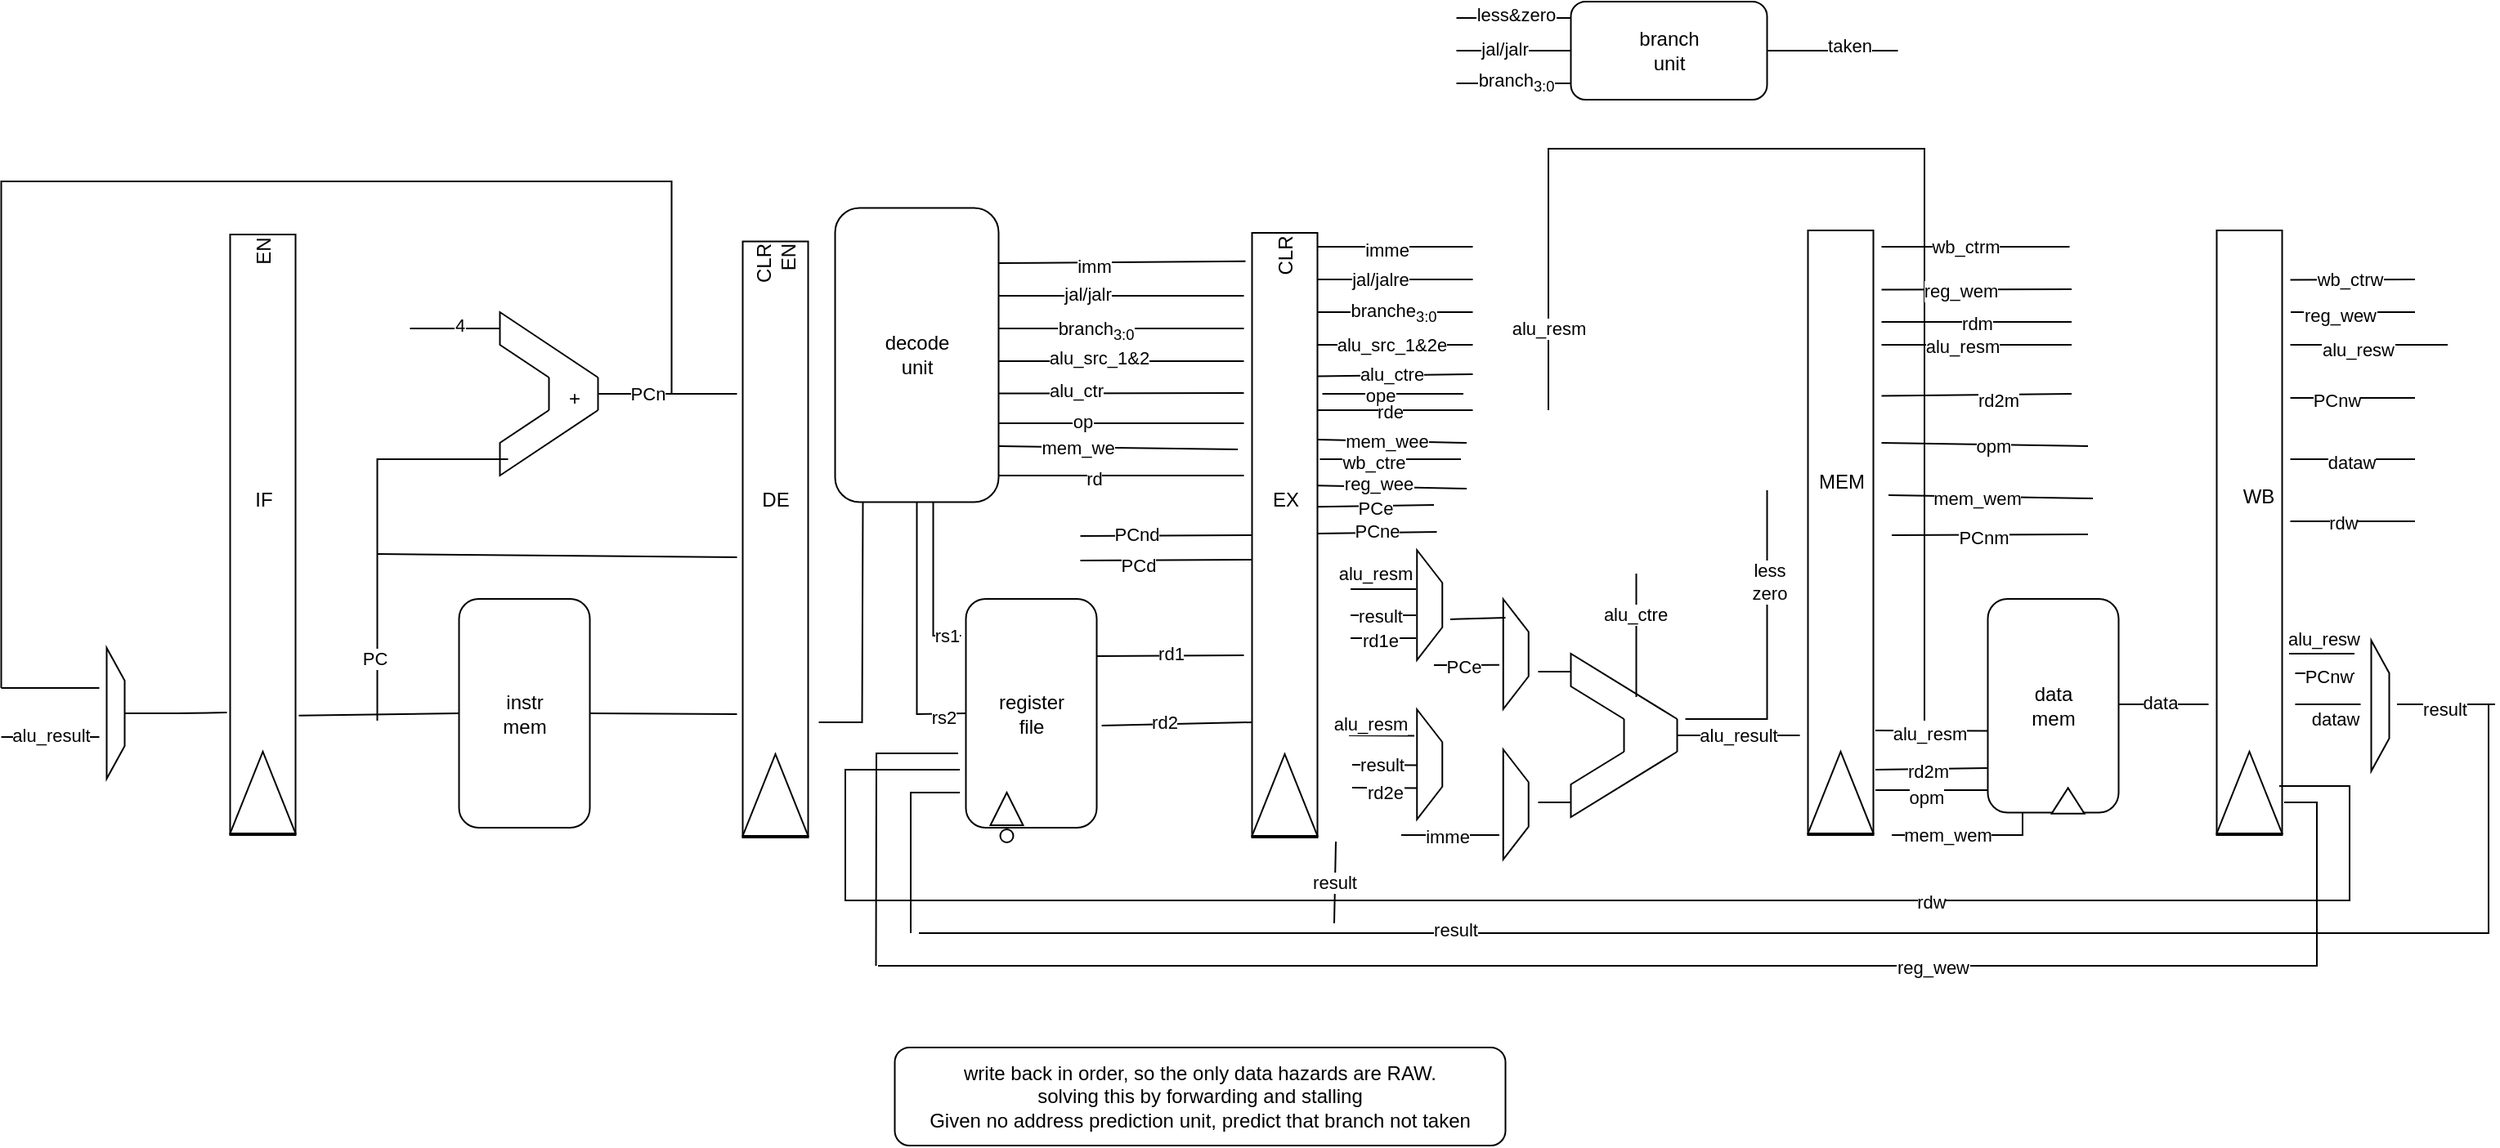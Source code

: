 <mxfile version="26.2.8">
  <diagram name="Page-1" id="StYZJcCEQKMgn_R7Sx6w">
    <mxGraphModel dx="2068" dy="1111" grid="1" gridSize="10" guides="1" tooltips="1" connect="1" arrows="1" fold="1" page="1" pageScale="1" pageWidth="850" pageHeight="1100" math="0" shadow="0">
      <root>
        <mxCell id="0" />
        <mxCell id="1" parent="0" />
        <mxCell id="P6e8AEhCtGOh2EU1g-Fo-20" value="write back in order, so the only data hazards are RAW.&lt;div&gt;solving this by forwarding and stalling&lt;/div&gt;&lt;div&gt;Given no address prediction unit, predict that branch not taken&lt;/div&gt;" style="rounded=1;whiteSpace=wrap;html=1;" parent="1" vertex="1">
          <mxGeometry x="670.25" y="910" width="373.5" height="60" as="geometry" />
        </mxCell>
        <mxCell id="Wlrv1BH2EtyuIiHUKAzt-6" value="instr&lt;div&gt;mem&lt;/div&gt;" style="rounded=1;whiteSpace=wrap;html=1;" vertex="1" parent="1">
          <mxGeometry x="403.75" y="635.5" width="80" height="140" as="geometry" />
        </mxCell>
        <mxCell id="Wlrv1BH2EtyuIiHUKAzt-10" value="" style="shape=trapezoid;perimeter=trapezoidPerimeter;whiteSpace=wrap;html=1;fixedSize=1;rotation=90;" vertex="1" parent="1">
          <mxGeometry x="153.75" y="700" width="80" height="11" as="geometry" />
        </mxCell>
        <mxCell id="Wlrv1BH2EtyuIiHUKAzt-24" value="&lt;div&gt;EN&lt;/div&gt;" style="rounded=0;whiteSpace=wrap;html=1;rotation=-90;align=right;" vertex="1" parent="1">
          <mxGeometry x="100" y="576.25" width="367.5" height="40" as="geometry" />
        </mxCell>
        <mxCell id="Wlrv1BH2EtyuIiHUKAzt-26" value="" style="triangle;whiteSpace=wrap;html=1;rotation=-90;" vertex="1" parent="1">
          <mxGeometry x="258.75" y="734" width="50" height="40" as="geometry" />
        </mxCell>
        <mxCell id="Wlrv1BH2EtyuIiHUKAzt-27" value="&lt;div&gt;CLR&lt;/div&gt;&lt;div&gt;EN&lt;/div&gt;" style="rounded=0;whiteSpace=wrap;html=1;rotation=-90;align=right;" vertex="1" parent="1">
          <mxGeometry x="414.88" y="579.13" width="364.75" height="40" as="geometry" />
        </mxCell>
        <mxCell id="Wlrv1BH2EtyuIiHUKAzt-28" value="" style="triangle;whiteSpace=wrap;html=1;rotation=-90;" vertex="1" parent="1">
          <mxGeometry x="572.25" y="735.5" width="50" height="40" as="geometry" />
        </mxCell>
        <mxCell id="Wlrv1BH2EtyuIiHUKAzt-29" value="&lt;div&gt;CLR&lt;/div&gt;" style="rounded=0;whiteSpace=wrap;html=1;rotation=-90;align=right;" vertex="1" parent="1">
          <mxGeometry x="723.75" y="576.5" width="370" height="40" as="geometry" />
        </mxCell>
        <mxCell id="Wlrv1BH2EtyuIiHUKAzt-30" value="" style="triangle;whiteSpace=wrap;html=1;rotation=-90;" vertex="1" parent="1">
          <mxGeometry x="883.75" y="735.5" width="50" height="40" as="geometry" />
        </mxCell>
        <mxCell id="Wlrv1BH2EtyuIiHUKAzt-31" value="" style="rounded=0;whiteSpace=wrap;html=1;rotation=-90;align=right;" vertex="1" parent="1">
          <mxGeometry x="1063.75" y="575" width="370" height="40" as="geometry" />
        </mxCell>
        <mxCell id="Wlrv1BH2EtyuIiHUKAzt-32" value="" style="triangle;whiteSpace=wrap;html=1;rotation=-90;" vertex="1" parent="1">
          <mxGeometry x="1223.75" y="734" width="50" height="40" as="geometry" />
        </mxCell>
        <mxCell id="Wlrv1BH2EtyuIiHUKAzt-33" value="" style="rounded=0;whiteSpace=wrap;html=1;rotation=-90;align=right;" vertex="1" parent="1">
          <mxGeometry x="1313.75" y="575" width="370" height="40" as="geometry" />
        </mxCell>
        <mxCell id="Wlrv1BH2EtyuIiHUKAzt-34" value="" style="triangle;whiteSpace=wrap;html=1;rotation=-90;" vertex="1" parent="1">
          <mxGeometry x="1473.75" y="734" width="50" height="40" as="geometry" />
        </mxCell>
        <mxCell id="Wlrv1BH2EtyuIiHUKAzt-35" value="IF" style="text;html=1;align=center;verticalAlign=middle;resizable=0;points=[];autosize=1;strokeColor=none;fillColor=none;" vertex="1" parent="1">
          <mxGeometry x="268.75" y="560" width="30" height="30" as="geometry" />
        </mxCell>
        <mxCell id="Wlrv1BH2EtyuIiHUKAzt-36" value="DE" style="text;html=1;align=center;verticalAlign=middle;resizable=0;points=[];autosize=1;strokeColor=none;fillColor=none;" vertex="1" parent="1">
          <mxGeometry x="577.25" y="560" width="40" height="30" as="geometry" />
        </mxCell>
        <mxCell id="Wlrv1BH2EtyuIiHUKAzt-37" value="EX" style="text;html=1;align=center;verticalAlign=middle;resizable=0;points=[];autosize=1;strokeColor=none;fillColor=none;" vertex="1" parent="1">
          <mxGeometry x="888.75" y="559.5" width="40" height="30" as="geometry" />
        </mxCell>
        <mxCell id="Wlrv1BH2EtyuIiHUKAzt-38" value="MEM" style="text;html=1;align=center;verticalAlign=middle;resizable=0;points=[];autosize=1;strokeColor=none;fillColor=none;" vertex="1" parent="1">
          <mxGeometry x="1223.75" y="549.13" width="50" height="30" as="geometry" />
        </mxCell>
        <mxCell id="Wlrv1BH2EtyuIiHUKAzt-39" value="WB" style="text;html=1;align=center;verticalAlign=middle;resizable=0;points=[];autosize=1;strokeColor=none;fillColor=none;" vertex="1" parent="1">
          <mxGeometry x="1483.75" y="558" width="40" height="30" as="geometry" />
        </mxCell>
        <mxCell id="Wlrv1BH2EtyuIiHUKAzt-41" style="edgeStyle=orthogonalEdgeStyle;rounded=0;orthogonalLoop=1;jettySize=auto;html=1;exitX=0.5;exitY=0;exitDx=0;exitDy=0;entryX=0.204;entryY=-0.05;entryDx=0;entryDy=0;entryPerimeter=0;endArrow=none;startFill=0;" edge="1" parent="1" source="Wlrv1BH2EtyuIiHUKAzt-10" target="Wlrv1BH2EtyuIiHUKAzt-24">
          <mxGeometry relative="1" as="geometry" />
        </mxCell>
        <mxCell id="Wlrv1BH2EtyuIiHUKAzt-42" value="" style="endArrow=none;html=1;rounded=0;exitX=0.199;exitY=1.05;exitDx=0;exitDy=0;exitPerimeter=0;entryX=0;entryY=0.5;entryDx=0;entryDy=0;" edge="1" parent="1" source="Wlrv1BH2EtyuIiHUKAzt-24" target="Wlrv1BH2EtyuIiHUKAzt-6">
          <mxGeometry width="50" height="50" relative="1" as="geometry">
            <mxPoint x="513.75" y="830" as="sourcePoint" />
            <mxPoint x="563.75" y="780" as="targetPoint" />
          </mxGeometry>
        </mxCell>
        <mxCell id="Wlrv1BH2EtyuIiHUKAzt-43" value="" style="endArrow=none;html=1;rounded=0;" edge="1" parent="1">
          <mxGeometry width="50" height="50" relative="1" as="geometry">
            <mxPoint x="353.75" y="704" as="sourcePoint" />
            <mxPoint x="433.75" y="550" as="targetPoint" />
            <Array as="points">
              <mxPoint x="353.75" y="550" />
            </Array>
          </mxGeometry>
        </mxCell>
        <mxCell id="Wlrv1BH2EtyuIiHUKAzt-46" value="PC" style="edgeLabel;html=1;align=center;verticalAlign=middle;resizable=0;points=[];" vertex="1" connectable="0" parent="Wlrv1BH2EtyuIiHUKAzt-43">
          <mxGeometry x="-0.727" y="2" relative="1" as="geometry">
            <mxPoint as="offset" />
          </mxGeometry>
        </mxCell>
        <mxCell id="Wlrv1BH2EtyuIiHUKAzt-45" value="" style="endArrow=none;html=1;rounded=0;" edge="1" parent="1">
          <mxGeometry width="50" height="50" relative="1" as="geometry">
            <mxPoint x="353.75" y="710" as="sourcePoint" />
            <mxPoint x="353.75" y="704" as="targetPoint" />
            <Array as="points" />
          </mxGeometry>
        </mxCell>
        <mxCell id="Wlrv1BH2EtyuIiHUKAzt-54" value="" style="group" vertex="1" connectable="0" parent="1">
          <mxGeometry x="428.75" y="460" width="60" height="100" as="geometry" />
        </mxCell>
        <mxCell id="Wlrv1BH2EtyuIiHUKAzt-49" value="" style="endArrow=none;html=1;rounded=0;" edge="1" parent="Wlrv1BH2EtyuIiHUKAzt-54">
          <mxGeometry width="50" height="50" relative="1" as="geometry">
            <mxPoint x="30" y="40" as="sourcePoint" />
            <mxPoint x="60" y="40" as="targetPoint" />
            <Array as="points">
              <mxPoint y="20" />
              <mxPoint />
            </Array>
          </mxGeometry>
        </mxCell>
        <mxCell id="Wlrv1BH2EtyuIiHUKAzt-51" value="" style="endArrow=none;html=1;rounded=0;" edge="1" parent="Wlrv1BH2EtyuIiHUKAzt-54">
          <mxGeometry width="50" height="50" relative="1" as="geometry">
            <mxPoint x="30" y="60" as="sourcePoint" />
            <mxPoint x="60" y="60" as="targetPoint" />
            <Array as="points">
              <mxPoint y="80" />
              <mxPoint y="100" />
            </Array>
          </mxGeometry>
        </mxCell>
        <mxCell id="Wlrv1BH2EtyuIiHUKAzt-52" value="" style="endArrow=none;html=1;rounded=0;" edge="1" parent="Wlrv1BH2EtyuIiHUKAzt-54">
          <mxGeometry width="50" height="50" relative="1" as="geometry">
            <mxPoint x="60" y="60" as="sourcePoint" />
            <mxPoint x="60" y="40" as="targetPoint" />
          </mxGeometry>
        </mxCell>
        <mxCell id="Wlrv1BH2EtyuIiHUKAzt-53" value="" style="endArrow=none;html=1;rounded=0;" edge="1" parent="Wlrv1BH2EtyuIiHUKAzt-54">
          <mxGeometry width="50" height="50" relative="1" as="geometry">
            <mxPoint x="30" y="60" as="sourcePoint" />
            <mxPoint x="30" y="40" as="targetPoint" />
          </mxGeometry>
        </mxCell>
        <mxCell id="Wlrv1BH2EtyuIiHUKAzt-55" value="" style="group" vertex="1" connectable="0" parent="1">
          <mxGeometry x="1083.75" y="669" width="65" height="100" as="geometry" />
        </mxCell>
        <mxCell id="Wlrv1BH2EtyuIiHUKAzt-56" value="" style="endArrow=none;html=1;rounded=0;" edge="1" parent="Wlrv1BH2EtyuIiHUKAzt-55">
          <mxGeometry width="50" height="50" relative="1" as="geometry">
            <mxPoint x="32.5" y="40" as="sourcePoint" />
            <mxPoint x="65" y="40" as="targetPoint" />
            <Array as="points">
              <mxPoint y="20" />
              <mxPoint />
            </Array>
          </mxGeometry>
        </mxCell>
        <mxCell id="Wlrv1BH2EtyuIiHUKAzt-57" value="" style="endArrow=none;html=1;rounded=0;" edge="1" parent="Wlrv1BH2EtyuIiHUKAzt-55">
          <mxGeometry width="50" height="50" relative="1" as="geometry">
            <mxPoint x="32.5" y="60" as="sourcePoint" />
            <mxPoint x="65" y="60" as="targetPoint" />
            <Array as="points">
              <mxPoint y="80" />
              <mxPoint y="100" />
            </Array>
          </mxGeometry>
        </mxCell>
        <mxCell id="Wlrv1BH2EtyuIiHUKAzt-58" value="" style="endArrow=none;html=1;rounded=0;" edge="1" parent="Wlrv1BH2EtyuIiHUKAzt-55">
          <mxGeometry width="50" height="50" relative="1" as="geometry">
            <mxPoint x="65" y="60" as="sourcePoint" />
            <mxPoint x="65" y="40" as="targetPoint" />
          </mxGeometry>
        </mxCell>
        <mxCell id="Wlrv1BH2EtyuIiHUKAzt-59" value="" style="endArrow=none;html=1;rounded=0;" edge="1" parent="Wlrv1BH2EtyuIiHUKAzt-55">
          <mxGeometry width="50" height="50" relative="1" as="geometry">
            <mxPoint x="32.5" y="60" as="sourcePoint" />
            <mxPoint x="32.5" y="40" as="targetPoint" />
          </mxGeometry>
        </mxCell>
        <mxCell id="Wlrv1BH2EtyuIiHUKAzt-97" value="" style="endArrow=none;html=1;rounded=0;" edge="1" parent="Wlrv1BH2EtyuIiHUKAzt-55">
          <mxGeometry width="50" height="50" relative="1" as="geometry">
            <mxPoint x="65" y="50" as="sourcePoint" />
            <mxPoint x="140" y="50" as="targetPoint" />
          </mxGeometry>
        </mxCell>
        <mxCell id="Wlrv1BH2EtyuIiHUKAzt-98" value="alu_result" style="edgeLabel;html=1;align=center;verticalAlign=middle;resizable=0;points=[];" vertex="1" connectable="0" parent="Wlrv1BH2EtyuIiHUKAzt-97">
          <mxGeometry x="-0.44" relative="1" as="geometry">
            <mxPoint x="16" as="offset" />
          </mxGeometry>
        </mxCell>
        <mxCell id="Wlrv1BH2EtyuIiHUKAzt-99" value="" style="endArrow=none;html=1;rounded=0;" edge="1" parent="Wlrv1BH2EtyuIiHUKAzt-55">
          <mxGeometry width="50" height="50" relative="1" as="geometry">
            <mxPoint x="70" y="40" as="sourcePoint" />
            <mxPoint x="120" y="-100" as="targetPoint" />
            <Array as="points">
              <mxPoint x="120" y="40" />
            </Array>
          </mxGeometry>
        </mxCell>
        <mxCell id="Wlrv1BH2EtyuIiHUKAzt-100" value="less&lt;div&gt;zero&lt;/div&gt;" style="edgeLabel;html=1;align=center;verticalAlign=middle;resizable=0;points=[];" vertex="1" connectable="0" parent="Wlrv1BH2EtyuIiHUKAzt-99">
          <mxGeometry x="0.41" y="-1" relative="1" as="geometry">
            <mxPoint as="offset" />
          </mxGeometry>
        </mxCell>
        <mxCell id="Wlrv1BH2EtyuIiHUKAzt-137" value="" style="endArrow=none;html=1;rounded=0;" edge="1" parent="Wlrv1BH2EtyuIiHUKAzt-55">
          <mxGeometry width="50" height="50" relative="1" as="geometry">
            <mxPoint x="40" y="26.5" as="sourcePoint" />
            <mxPoint x="40" y="-49" as="targetPoint" />
          </mxGeometry>
        </mxCell>
        <mxCell id="Wlrv1BH2EtyuIiHUKAzt-138" value="alu_ctre" style="edgeLabel;html=1;align=center;verticalAlign=middle;resizable=0;points=[];" vertex="1" connectable="0" parent="Wlrv1BH2EtyuIiHUKAzt-137">
          <mxGeometry x="0.338" y="1" relative="1" as="geometry">
            <mxPoint as="offset" />
          </mxGeometry>
        </mxCell>
        <mxCell id="Wlrv1BH2EtyuIiHUKAzt-61" value="" style="endArrow=none;html=1;rounded=0;" edge="1" parent="1">
          <mxGeometry width="50" height="50" relative="1" as="geometry">
            <mxPoint x="373.75" y="470" as="sourcePoint" />
            <mxPoint x="428.75" y="470" as="targetPoint" />
          </mxGeometry>
        </mxCell>
        <mxCell id="Wlrv1BH2EtyuIiHUKAzt-62" value="4" style="edgeLabel;html=1;align=center;verticalAlign=middle;resizable=0;points=[];" vertex="1" connectable="0" parent="Wlrv1BH2EtyuIiHUKAzt-61">
          <mxGeometry x="0.091" y="2" relative="1" as="geometry">
            <mxPoint as="offset" />
          </mxGeometry>
        </mxCell>
        <mxCell id="Wlrv1BH2EtyuIiHUKAzt-63" value="" style="endArrow=none;html=1;rounded=0;" edge="1" parent="1">
          <mxGeometry width="50" height="50" relative="1" as="geometry">
            <mxPoint x="488.75" y="510" as="sourcePoint" />
            <mxPoint x="573.75" y="510" as="targetPoint" />
          </mxGeometry>
        </mxCell>
        <mxCell id="Wlrv1BH2EtyuIiHUKAzt-136" value="PCn" style="edgeLabel;html=1;align=center;verticalAlign=middle;resizable=0;points=[];" vertex="1" connectable="0" parent="Wlrv1BH2EtyuIiHUKAzt-63">
          <mxGeometry x="-0.294" relative="1" as="geometry">
            <mxPoint as="offset" />
          </mxGeometry>
        </mxCell>
        <mxCell id="Wlrv1BH2EtyuIiHUKAzt-64" value="" style="endArrow=none;html=1;rounded=0;" edge="1" parent="1">
          <mxGeometry width="50" height="50" relative="1" as="geometry">
            <mxPoint x="353.75" y="608" as="sourcePoint" />
            <mxPoint x="573.75" y="610" as="targetPoint" />
          </mxGeometry>
        </mxCell>
        <mxCell id="Wlrv1BH2EtyuIiHUKAzt-65" value="+" style="text;html=1;align=center;verticalAlign=middle;resizable=0;points=[];autosize=1;strokeColor=none;fillColor=none;" vertex="1" parent="1">
          <mxGeometry x="458.75" y="498" width="30" height="30" as="geometry" />
        </mxCell>
        <mxCell id="Wlrv1BH2EtyuIiHUKAzt-66" value="" style="endArrow=none;html=1;rounded=0;" edge="1" parent="1">
          <mxGeometry width="50" height="50" relative="1" as="geometry">
            <mxPoint x="123.75" y="690" as="sourcePoint" />
            <mxPoint x="183.75" y="690" as="targetPoint" />
          </mxGeometry>
        </mxCell>
        <mxCell id="Wlrv1BH2EtyuIiHUKAzt-67" value="" style="endArrow=none;html=1;rounded=0;" edge="1" parent="1">
          <mxGeometry width="50" height="50" relative="1" as="geometry">
            <mxPoint x="123.75" y="720" as="sourcePoint" />
            <mxPoint x="183.75" y="720" as="targetPoint" />
          </mxGeometry>
        </mxCell>
        <mxCell id="Wlrv1BH2EtyuIiHUKAzt-176" value="alu_result" style="edgeLabel;html=1;align=center;verticalAlign=middle;resizable=0;points=[];" vertex="1" connectable="0" parent="Wlrv1BH2EtyuIiHUKAzt-67">
          <mxGeometry x="-0.025" y="1" relative="1" as="geometry">
            <mxPoint as="offset" />
          </mxGeometry>
        </mxCell>
        <mxCell id="Wlrv1BH2EtyuIiHUKAzt-69" value="" style="endArrow=none;html=1;rounded=0;" edge="1" parent="1">
          <mxGeometry width="50" height="50" relative="1" as="geometry">
            <mxPoint x="123.75" y="690" as="sourcePoint" />
            <mxPoint x="533.75" y="510" as="targetPoint" />
            <Array as="points">
              <mxPoint x="123.75" y="380" />
              <mxPoint x="533.75" y="380" />
            </Array>
          </mxGeometry>
        </mxCell>
        <mxCell id="Wlrv1BH2EtyuIiHUKAzt-70" value="" style="endArrow=none;html=1;rounded=0;exitX=1;exitY=0.5;exitDx=0;exitDy=0;" edge="1" parent="1" source="Wlrv1BH2EtyuIiHUKAzt-6">
          <mxGeometry width="50" height="50" relative="1" as="geometry">
            <mxPoint x="523.75" y="750" as="sourcePoint" />
            <mxPoint x="573.75" y="706" as="targetPoint" />
          </mxGeometry>
        </mxCell>
        <mxCell id="Wlrv1BH2EtyuIiHUKAzt-71" value="register&lt;div&gt;file&lt;/div&gt;" style="rounded=1;whiteSpace=wrap;html=1;" vertex="1" parent="1">
          <mxGeometry x="713.75" y="635.5" width="80" height="140" as="geometry" />
        </mxCell>
        <mxCell id="Wlrv1BH2EtyuIiHUKAzt-76" value="" style="endArrow=none;html=1;rounded=0;exitX=1;exitY=0.25;exitDx=0;exitDy=0;" edge="1" parent="1" source="Wlrv1BH2EtyuIiHUKAzt-71">
          <mxGeometry width="50" height="50" relative="1" as="geometry">
            <mxPoint x="778.75" y="720" as="sourcePoint" />
            <mxPoint x="883.75" y="670" as="targetPoint" />
          </mxGeometry>
        </mxCell>
        <mxCell id="Wlrv1BH2EtyuIiHUKAzt-77" value="rd1" style="edgeLabel;html=1;align=center;verticalAlign=middle;resizable=0;points=[];" vertex="1" connectable="0" parent="Wlrv1BH2EtyuIiHUKAzt-76">
          <mxGeometry x="0.0" y="2" relative="1" as="geometry">
            <mxPoint as="offset" />
          </mxGeometry>
        </mxCell>
        <mxCell id="Wlrv1BH2EtyuIiHUKAzt-78" value="" style="endArrow=none;html=1;rounded=0;exitX=1.038;exitY=0.554;exitDx=0;exitDy=0;exitPerimeter=0;" edge="1" parent="1" source="Wlrv1BH2EtyuIiHUKAzt-71">
          <mxGeometry width="50" height="50" relative="1" as="geometry">
            <mxPoint x="838.75" y="761" as="sourcePoint" />
            <mxPoint x="888.75" y="711" as="targetPoint" />
          </mxGeometry>
        </mxCell>
        <mxCell id="Wlrv1BH2EtyuIiHUKAzt-79" value="rd2" style="edgeLabel;html=1;align=center;verticalAlign=middle;resizable=0;points=[];" vertex="1" connectable="0" parent="Wlrv1BH2EtyuIiHUKAzt-78">
          <mxGeometry x="-0.174" y="1" relative="1" as="geometry">
            <mxPoint as="offset" />
          </mxGeometry>
        </mxCell>
        <mxCell id="Wlrv1BH2EtyuIiHUKAzt-80" value="" style="endArrow=none;html=1;rounded=0;entryX=0.17;entryY=0.993;entryDx=0;entryDy=0;entryPerimeter=0;" edge="1" parent="1" target="Wlrv1BH2EtyuIiHUKAzt-82">
          <mxGeometry width="50" height="50" relative="1" as="geometry">
            <mxPoint x="623.75" y="711" as="sourcePoint" />
            <mxPoint x="650.75" y="600" as="targetPoint" />
            <Array as="points">
              <mxPoint x="650.25" y="711" />
            </Array>
          </mxGeometry>
        </mxCell>
        <mxCell id="Wlrv1BH2EtyuIiHUKAzt-82" value="decode&lt;div&gt;unit&lt;/div&gt;" style="rounded=1;whiteSpace=wrap;html=1;" vertex="1" parent="1">
          <mxGeometry x="633.75" y="396.25" width="100" height="180" as="geometry" />
        </mxCell>
        <mxCell id="Wlrv1BH2EtyuIiHUKAzt-83" value="" style="endArrow=none;html=1;rounded=0;exitX=-0.037;exitY=0.161;exitDx=0;exitDy=0;exitPerimeter=0;" edge="1" parent="1" source="Wlrv1BH2EtyuIiHUKAzt-71">
          <mxGeometry width="50" height="50" relative="1" as="geometry">
            <mxPoint x="693.75" y="640" as="sourcePoint" />
            <mxPoint x="693.75" y="576.25" as="targetPoint" />
            <Array as="points">
              <mxPoint x="693.75" y="658" />
            </Array>
          </mxGeometry>
        </mxCell>
        <mxCell id="Wlrv1BH2EtyuIiHUKAzt-87" value="rs1" style="edgeLabel;html=1;align=center;verticalAlign=middle;resizable=0;points=[];" vertex="1" connectable="0" parent="Wlrv1BH2EtyuIiHUKAzt-83">
          <mxGeometry x="-0.817" relative="1" as="geometry">
            <mxPoint as="offset" />
          </mxGeometry>
        </mxCell>
        <mxCell id="Wlrv1BH2EtyuIiHUKAzt-85" value="" style="endArrow=none;html=1;rounded=0;entryX=0.5;entryY=1;entryDx=0;entryDy=0;exitX=0;exitY=0.5;exitDx=0;exitDy=0;" edge="1" parent="1" source="Wlrv1BH2EtyuIiHUKAzt-71" target="Wlrv1BH2EtyuIiHUKAzt-82">
          <mxGeometry width="50" height="50" relative="1" as="geometry">
            <mxPoint x="523.75" y="750" as="sourcePoint" />
            <mxPoint x="573.75" y="700" as="targetPoint" />
            <Array as="points">
              <mxPoint x="683.75" y="706" />
            </Array>
          </mxGeometry>
        </mxCell>
        <mxCell id="Wlrv1BH2EtyuIiHUKAzt-88" value="rs2" style="edgeLabel;html=1;align=center;verticalAlign=middle;resizable=0;points=[];" vertex="1" connectable="0" parent="Wlrv1BH2EtyuIiHUKAzt-85">
          <mxGeometry x="-0.824" y="2" relative="1" as="geometry">
            <mxPoint as="offset" />
          </mxGeometry>
        </mxCell>
        <mxCell id="Wlrv1BH2EtyuIiHUKAzt-89" value="" style="endArrow=none;html=1;rounded=0;" edge="1" parent="1">
          <mxGeometry width="50" height="50" relative="1" as="geometry">
            <mxPoint x="733.75" y="560" as="sourcePoint" />
            <mxPoint x="883.75" y="560" as="targetPoint" />
          </mxGeometry>
        </mxCell>
        <mxCell id="Wlrv1BH2EtyuIiHUKAzt-90" value="rd" style="edgeLabel;html=1;align=center;verticalAlign=middle;resizable=0;points=[];" vertex="1" connectable="0" parent="Wlrv1BH2EtyuIiHUKAzt-89">
          <mxGeometry x="-0.227" y="-3" relative="1" as="geometry">
            <mxPoint y="-1" as="offset" />
          </mxGeometry>
        </mxCell>
        <mxCell id="Wlrv1BH2EtyuIiHUKAzt-91" value="" style="endArrow=none;html=1;rounded=0;" edge="1" parent="1">
          <mxGeometry width="50" height="50" relative="1" as="geometry">
            <mxPoint x="733.75" y="509.75" as="sourcePoint" />
            <mxPoint x="883.75" y="509.5" as="targetPoint" />
          </mxGeometry>
        </mxCell>
        <mxCell id="Wlrv1BH2EtyuIiHUKAzt-116" value="alu_ctr" style="edgeLabel;html=1;align=center;verticalAlign=middle;resizable=0;points=[];" vertex="1" connectable="0" parent="Wlrv1BH2EtyuIiHUKAzt-91">
          <mxGeometry x="-0.373" y="2" relative="1" as="geometry">
            <mxPoint as="offset" />
          </mxGeometry>
        </mxCell>
        <mxCell id="Wlrv1BH2EtyuIiHUKAzt-92" value="" style="endArrow=none;html=1;rounded=0;entryX=0.953;entryY=-0.1;entryDx=0;entryDy=0;entryPerimeter=0;" edge="1" parent="1" target="Wlrv1BH2EtyuIiHUKAzt-29">
          <mxGeometry width="50" height="50" relative="1" as="geometry">
            <mxPoint x="733.75" y="430" as="sourcePoint" />
            <mxPoint x="783.75" y="380" as="targetPoint" />
          </mxGeometry>
        </mxCell>
        <mxCell id="Wlrv1BH2EtyuIiHUKAzt-93" value="imm" style="edgeLabel;html=1;align=center;verticalAlign=middle;resizable=0;points=[];" vertex="1" connectable="0" parent="Wlrv1BH2EtyuIiHUKAzt-92">
          <mxGeometry x="-0.232" y="-2" relative="1" as="geometry">
            <mxPoint as="offset" />
          </mxGeometry>
        </mxCell>
        <mxCell id="Wlrv1BH2EtyuIiHUKAzt-94" value="" style="endArrow=none;html=1;rounded=0;" edge="1" parent="1">
          <mxGeometry width="50" height="50" relative="1" as="geometry">
            <mxPoint x="733.75" y="450" as="sourcePoint" />
            <mxPoint x="883.75" y="450" as="targetPoint" />
          </mxGeometry>
        </mxCell>
        <mxCell id="Wlrv1BH2EtyuIiHUKAzt-110" value="jal/jalr" style="edgeLabel;html=1;align=center;verticalAlign=middle;resizable=0;points=[];" vertex="1" connectable="0" parent="Wlrv1BH2EtyuIiHUKAzt-94">
          <mxGeometry x="-0.28" y="1" relative="1" as="geometry">
            <mxPoint as="offset" />
          </mxGeometry>
        </mxCell>
        <mxCell id="Wlrv1BH2EtyuIiHUKAzt-101" value="branch&lt;div&gt;unit&lt;/div&gt;" style="rounded=1;whiteSpace=wrap;html=1;" vertex="1" parent="1">
          <mxGeometry x="1083.75" y="270" width="120" height="60" as="geometry" />
        </mxCell>
        <mxCell id="Wlrv1BH2EtyuIiHUKAzt-102" value="" style="endArrow=none;html=1;rounded=0;" edge="1" parent="1">
          <mxGeometry width="50" height="50" relative="1" as="geometry">
            <mxPoint x="1013.75" y="280" as="sourcePoint" />
            <mxPoint x="1083.75" y="280" as="targetPoint" />
          </mxGeometry>
        </mxCell>
        <mxCell id="Wlrv1BH2EtyuIiHUKAzt-103" value="less&amp;amp;zero" style="edgeLabel;html=1;align=center;verticalAlign=middle;resizable=0;points=[];" vertex="1" connectable="0" parent="Wlrv1BH2EtyuIiHUKAzt-102">
          <mxGeometry x="0.029" y="2" relative="1" as="geometry">
            <mxPoint as="offset" />
          </mxGeometry>
        </mxCell>
        <mxCell id="Wlrv1BH2EtyuIiHUKAzt-104" value="" style="endArrow=none;html=1;rounded=0;" edge="1" parent="1">
          <mxGeometry width="50" height="50" relative="1" as="geometry">
            <mxPoint x="1013.75" y="320" as="sourcePoint" />
            <mxPoint x="1083.75" y="320" as="targetPoint" />
          </mxGeometry>
        </mxCell>
        <mxCell id="Wlrv1BH2EtyuIiHUKAzt-105" value="branch&lt;sub&gt;3:0&lt;/sub&gt;" style="edgeLabel;html=1;align=center;verticalAlign=middle;resizable=0;points=[];" vertex="1" connectable="0" parent="Wlrv1BH2EtyuIiHUKAzt-104">
          <mxGeometry x="-0.286" relative="1" as="geometry">
            <mxPoint x="11" as="offset" />
          </mxGeometry>
        </mxCell>
        <mxCell id="Wlrv1BH2EtyuIiHUKAzt-106" value="" style="endArrow=none;html=1;rounded=0;" edge="1" parent="1">
          <mxGeometry width="50" height="50" relative="1" as="geometry">
            <mxPoint x="1203.75" y="300" as="sourcePoint" />
            <mxPoint x="1283.75" y="300" as="targetPoint" />
          </mxGeometry>
        </mxCell>
        <mxCell id="Wlrv1BH2EtyuIiHUKAzt-107" value="taken" style="edgeLabel;html=1;align=center;verticalAlign=middle;resizable=0;points=[];" vertex="1" connectable="0" parent="Wlrv1BH2EtyuIiHUKAzt-106">
          <mxGeometry x="0.25" y="3" relative="1" as="geometry">
            <mxPoint as="offset" />
          </mxGeometry>
        </mxCell>
        <mxCell id="Wlrv1BH2EtyuIiHUKAzt-108" value="" style="endArrow=none;html=1;rounded=0;" edge="1" parent="1">
          <mxGeometry width="50" height="50" relative="1" as="geometry">
            <mxPoint x="1013.75" y="300" as="sourcePoint" />
            <mxPoint x="1083.75" y="300" as="targetPoint" />
          </mxGeometry>
        </mxCell>
        <mxCell id="Wlrv1BH2EtyuIiHUKAzt-109" value="jal/jalr" style="edgeLabel;html=1;align=center;verticalAlign=middle;resizable=0;points=[];" vertex="1" connectable="0" parent="Wlrv1BH2EtyuIiHUKAzt-108">
          <mxGeometry x="-0.171" y="1" relative="1" as="geometry">
            <mxPoint as="offset" />
          </mxGeometry>
        </mxCell>
        <mxCell id="Wlrv1BH2EtyuIiHUKAzt-111" value="" style="endArrow=none;html=1;rounded=0;" edge="1" parent="1">
          <mxGeometry width="50" height="50" relative="1" as="geometry">
            <mxPoint x="733.75" y="470" as="sourcePoint" />
            <mxPoint x="883.75" y="470" as="targetPoint" />
          </mxGeometry>
        </mxCell>
        <mxCell id="Wlrv1BH2EtyuIiHUKAzt-112" value="branch&lt;sub&gt;3:0&lt;/sub&gt;" style="edgeLabel;html=1;align=center;verticalAlign=middle;resizable=0;points=[];" vertex="1" connectable="0" parent="Wlrv1BH2EtyuIiHUKAzt-111">
          <mxGeometry x="-0.36" y="-2" relative="1" as="geometry">
            <mxPoint x="11" as="offset" />
          </mxGeometry>
        </mxCell>
        <mxCell id="Wlrv1BH2EtyuIiHUKAzt-113" value="" style="endArrow=none;html=1;rounded=0;" edge="1" parent="1">
          <mxGeometry width="50" height="50" relative="1" as="geometry">
            <mxPoint x="733.75" y="490" as="sourcePoint" />
            <mxPoint x="883.75" y="490" as="targetPoint" />
          </mxGeometry>
        </mxCell>
        <mxCell id="Wlrv1BH2EtyuIiHUKAzt-114" value="alu_src_1&amp;amp;2" style="edgeLabel;html=1;align=center;verticalAlign=middle;resizable=0;points=[];" vertex="1" connectable="0" parent="Wlrv1BH2EtyuIiHUKAzt-113">
          <mxGeometry x="-0.48" y="2" relative="1" as="geometry">
            <mxPoint x="22" as="offset" />
          </mxGeometry>
        </mxCell>
        <mxCell id="Wlrv1BH2EtyuIiHUKAzt-115" value="" style="endArrow=none;html=1;rounded=0;" edge="1" parent="1">
          <mxGeometry width="50" height="50" relative="1" as="geometry">
            <mxPoint x="733.75" y="528" as="sourcePoint" />
            <mxPoint x="883.75" y="528" as="targetPoint" />
          </mxGeometry>
        </mxCell>
        <mxCell id="Wlrv1BH2EtyuIiHUKAzt-199" value="op" style="edgeLabel;html=1;align=center;verticalAlign=middle;resizable=0;points=[];" vertex="1" connectable="0" parent="Wlrv1BH2EtyuIiHUKAzt-115">
          <mxGeometry x="-0.317" y="1" relative="1" as="geometry">
            <mxPoint as="offset" />
          </mxGeometry>
        </mxCell>
        <mxCell id="Wlrv1BH2EtyuIiHUKAzt-117" value="" style="shape=trapezoid;perimeter=trapezoidPerimeter;whiteSpace=wrap;html=1;fixedSize=1;rotation=90;" vertex="1" parent="1">
          <mxGeometry x="1016.5" y="661.5" width="67.25" height="15.5" as="geometry" />
        </mxCell>
        <mxCell id="Wlrv1BH2EtyuIiHUKAzt-118" value="" style="shape=trapezoid;perimeter=trapezoidPerimeter;whiteSpace=wrap;html=1;fixedSize=1;rotation=90;" vertex="1" parent="1">
          <mxGeometry x="1016.5" y="753.5" width="67.25" height="15.5" as="geometry" />
        </mxCell>
        <mxCell id="Wlrv1BH2EtyuIiHUKAzt-119" value="" style="shape=trapezoid;perimeter=trapezoidPerimeter;whiteSpace=wrap;html=1;fixedSize=1;rotation=90;" vertex="1" parent="1">
          <mxGeometry x="963.75" y="631.5" width="67.25" height="15.5" as="geometry" />
        </mxCell>
        <mxCell id="Wlrv1BH2EtyuIiHUKAzt-120" value="" style="shape=trapezoid;perimeter=trapezoidPerimeter;whiteSpace=wrap;html=1;fixedSize=1;rotation=90;" vertex="1" parent="1">
          <mxGeometry x="963.75" y="729" width="67.25" height="15.5" as="geometry" />
        </mxCell>
        <mxCell id="Wlrv1BH2EtyuIiHUKAzt-121" value="" style="endArrow=none;html=1;rounded=0;" edge="1" parent="1">
          <mxGeometry width="50" height="50" relative="1" as="geometry">
            <mxPoint x="928.75" y="420" as="sourcePoint" />
            <mxPoint x="1023.75" y="420" as="targetPoint" />
          </mxGeometry>
        </mxCell>
        <mxCell id="Wlrv1BH2EtyuIiHUKAzt-122" value="imme" style="edgeLabel;html=1;align=center;verticalAlign=middle;resizable=0;points=[];" vertex="1" connectable="0" parent="Wlrv1BH2EtyuIiHUKAzt-121">
          <mxGeometry x="-0.116" y="-2" relative="1" as="geometry">
            <mxPoint as="offset" />
          </mxGeometry>
        </mxCell>
        <mxCell id="Wlrv1BH2EtyuIiHUKAzt-123" value="" style="endArrow=none;html=1;rounded=0;" edge="1" parent="1">
          <mxGeometry width="50" height="50" relative="1" as="geometry">
            <mxPoint x="928.75" y="440" as="sourcePoint" />
            <mxPoint x="1023.75" y="440" as="targetPoint" />
          </mxGeometry>
        </mxCell>
        <mxCell id="Wlrv1BH2EtyuIiHUKAzt-124" value="jal/jalre" style="edgeLabel;html=1;align=center;verticalAlign=middle;resizable=0;points=[];" vertex="1" connectable="0" parent="Wlrv1BH2EtyuIiHUKAzt-123">
          <mxGeometry x="-0.2" relative="1" as="geometry">
            <mxPoint as="offset" />
          </mxGeometry>
        </mxCell>
        <mxCell id="Wlrv1BH2EtyuIiHUKAzt-126" value="" style="endArrow=none;html=1;rounded=0;" edge="1" parent="1">
          <mxGeometry width="50" height="50" relative="1" as="geometry">
            <mxPoint x="928.75" y="460" as="sourcePoint" />
            <mxPoint x="1023.75" y="460" as="targetPoint" />
          </mxGeometry>
        </mxCell>
        <mxCell id="Wlrv1BH2EtyuIiHUKAzt-127" value="branche&lt;sub&gt;3:0&lt;/sub&gt;" style="edgeLabel;html=1;align=center;verticalAlign=middle;resizable=0;points=[];" vertex="1" connectable="0" parent="Wlrv1BH2EtyuIiHUKAzt-126">
          <mxGeometry x="-0.284" y="-1" relative="1" as="geometry">
            <mxPoint x="12" as="offset" />
          </mxGeometry>
        </mxCell>
        <mxCell id="Wlrv1BH2EtyuIiHUKAzt-128" value="" style="endArrow=none;html=1;rounded=0;" edge="1" parent="1">
          <mxGeometry width="50" height="50" relative="1" as="geometry">
            <mxPoint x="928.75" y="480" as="sourcePoint" />
            <mxPoint x="1023.75" y="480" as="targetPoint" />
          </mxGeometry>
        </mxCell>
        <mxCell id="Wlrv1BH2EtyuIiHUKAzt-129" value="alu_src_1&amp;amp;2e" style="edgeLabel;html=1;align=center;verticalAlign=middle;resizable=0;points=[];" vertex="1" connectable="0" parent="Wlrv1BH2EtyuIiHUKAzt-128">
          <mxGeometry x="-0.347" y="-1" relative="1" as="geometry">
            <mxPoint x="14" y="-1" as="offset" />
          </mxGeometry>
        </mxCell>
        <mxCell id="Wlrv1BH2EtyuIiHUKAzt-130" value="" style="endArrow=none;html=1;rounded=0;" edge="1" parent="1">
          <mxGeometry width="50" height="50" relative="1" as="geometry">
            <mxPoint x="928.75" y="499.25" as="sourcePoint" />
            <mxPoint x="1023.75" y="498" as="targetPoint" />
          </mxGeometry>
        </mxCell>
        <mxCell id="Wlrv1BH2EtyuIiHUKAzt-131" value="alu_ctre" style="edgeLabel;html=1;align=center;verticalAlign=middle;resizable=0;points=[];" vertex="1" connectable="0" parent="Wlrv1BH2EtyuIiHUKAzt-130">
          <mxGeometry x="-0.348" y="-3" relative="1" as="geometry">
            <mxPoint x="14" y="-4" as="offset" />
          </mxGeometry>
        </mxCell>
        <mxCell id="Wlrv1BH2EtyuIiHUKAzt-132" value="data&lt;div&gt;mem&lt;/div&gt;" style="rounded=1;whiteSpace=wrap;html=1;" vertex="1" parent="1">
          <mxGeometry x="1338.75" y="635.5" width="80" height="130.75" as="geometry" />
        </mxCell>
        <mxCell id="Wlrv1BH2EtyuIiHUKAzt-133" value="" style="shape=trapezoid;perimeter=trapezoidPerimeter;whiteSpace=wrap;html=1;fixedSize=1;rotation=90;" vertex="1" parent="1">
          <mxGeometry x="1538.75" y="695.38" width="80" height="11" as="geometry" />
        </mxCell>
        <mxCell id="Wlrv1BH2EtyuIiHUKAzt-134" value="" style="endArrow=none;html=1;rounded=0;" edge="1" parent="1">
          <mxGeometry width="50" height="50" relative="1" as="geometry">
            <mxPoint x="1418.75" y="700" as="sourcePoint" />
            <mxPoint x="1473.75" y="700" as="targetPoint" />
          </mxGeometry>
        </mxCell>
        <mxCell id="Wlrv1BH2EtyuIiHUKAzt-221" value="data" style="edgeLabel;html=1;align=center;verticalAlign=middle;resizable=0;points=[];" vertex="1" connectable="0" parent="Wlrv1BH2EtyuIiHUKAzt-134">
          <mxGeometry x="-0.118" y="1" relative="1" as="geometry">
            <mxPoint as="offset" />
          </mxGeometry>
        </mxCell>
        <mxCell id="Wlrv1BH2EtyuIiHUKAzt-135" value="" style="endArrow=none;html=1;rounded=0;" edge="1" parent="1">
          <mxGeometry width="50" height="50" relative="1" as="geometry">
            <mxPoint x="1526.75" y="700" as="sourcePoint" />
            <mxPoint x="1566.75" y="700" as="targetPoint" />
          </mxGeometry>
        </mxCell>
        <mxCell id="Wlrv1BH2EtyuIiHUKAzt-227" value="dataw" style="edgeLabel;html=1;align=center;verticalAlign=middle;resizable=0;points=[];" vertex="1" connectable="0" parent="Wlrv1BH2EtyuIiHUKAzt-135">
          <mxGeometry x="0.163" y="-9" relative="1" as="geometry">
            <mxPoint as="offset" />
          </mxGeometry>
        </mxCell>
        <mxCell id="Wlrv1BH2EtyuIiHUKAzt-139" value="" style="endArrow=none;html=1;rounded=0;" edge="1" parent="1">
          <mxGeometry width="50" height="50" relative="1" as="geometry">
            <mxPoint x="1063.75" y="680" as="sourcePoint" />
            <mxPoint x="1083.75" y="680" as="targetPoint" />
          </mxGeometry>
        </mxCell>
        <mxCell id="Wlrv1BH2EtyuIiHUKAzt-140" value="" style="endArrow=none;html=1;rounded=0;" edge="1" parent="1">
          <mxGeometry width="50" height="50" relative="1" as="geometry">
            <mxPoint x="1063.75" y="760" as="sourcePoint" />
            <mxPoint x="1083.75" y="760" as="targetPoint" />
          </mxGeometry>
        </mxCell>
        <mxCell id="Wlrv1BH2EtyuIiHUKAzt-142" value="" style="endArrow=none;html=1;rounded=0;" edge="1" parent="1">
          <mxGeometry width="50" height="50" relative="1" as="geometry">
            <mxPoint x="783.75" y="612" as="sourcePoint" />
            <mxPoint x="888.75" y="611.5" as="targetPoint" />
          </mxGeometry>
        </mxCell>
        <mxCell id="Wlrv1BH2EtyuIiHUKAzt-143" value="PCd" style="edgeLabel;html=1;align=center;verticalAlign=middle;resizable=0;points=[];" vertex="1" connectable="0" parent="Wlrv1BH2EtyuIiHUKAzt-142">
          <mxGeometry x="-0.334" y="-3" relative="1" as="geometry">
            <mxPoint as="offset" />
          </mxGeometry>
        </mxCell>
        <mxCell id="Wlrv1BH2EtyuIiHUKAzt-144" value="" style="endArrow=none;html=1;rounded=0;entryX=0.5;entryY=0;entryDx=0;entryDy=0;" edge="1" parent="1" target="Wlrv1BH2EtyuIiHUKAzt-29">
          <mxGeometry width="50" height="50" relative="1" as="geometry">
            <mxPoint x="783.75" y="597" as="sourcePoint" />
            <mxPoint x="943.75" y="700" as="targetPoint" />
          </mxGeometry>
        </mxCell>
        <mxCell id="Wlrv1BH2EtyuIiHUKAzt-145" value="PCnd" style="edgeLabel;html=1;align=center;verticalAlign=middle;resizable=0;points=[];" vertex="1" connectable="0" parent="Wlrv1BH2EtyuIiHUKAzt-144">
          <mxGeometry x="-0.409" y="1" relative="1" as="geometry">
            <mxPoint x="3" as="offset" />
          </mxGeometry>
        </mxCell>
        <mxCell id="Wlrv1BH2EtyuIiHUKAzt-146" value="" style="endArrow=none;html=1;rounded=0;" edge="1" parent="1">
          <mxGeometry width="50" height="50" relative="1" as="geometry">
            <mxPoint x="1000" y="676" as="sourcePoint" />
            <mxPoint x="1040" y="675.88" as="targetPoint" />
          </mxGeometry>
        </mxCell>
        <mxCell id="Wlrv1BH2EtyuIiHUKAzt-147" value="PCe" style="edgeLabel;html=1;align=center;verticalAlign=middle;resizable=0;points=[];" vertex="1" connectable="0" parent="Wlrv1BH2EtyuIiHUKAzt-146">
          <mxGeometry x="-0.1" y="-1" relative="1" as="geometry">
            <mxPoint as="offset" />
          </mxGeometry>
        </mxCell>
        <mxCell id="Wlrv1BH2EtyuIiHUKAzt-148" value="" style="endArrow=none;html=1;rounded=0;exitX=1.206;exitY=0.383;exitDx=0;exitDy=0;exitPerimeter=0;" edge="1" parent="1">
          <mxGeometry width="50" height="50" relative="1" as="geometry">
            <mxPoint x="928.75" y="595.49" as="sourcePoint" />
            <mxPoint x="1001.76" y="594.5" as="targetPoint" />
          </mxGeometry>
        </mxCell>
        <mxCell id="Wlrv1BH2EtyuIiHUKAzt-149" value="PCne" style="edgeLabel;html=1;align=center;verticalAlign=middle;resizable=0;points=[];" vertex="1" connectable="0" parent="Wlrv1BH2EtyuIiHUKAzt-148">
          <mxGeometry x="-0.198" y="1" relative="1" as="geometry">
            <mxPoint x="7" as="offset" />
          </mxGeometry>
        </mxCell>
        <mxCell id="Wlrv1BH2EtyuIiHUKAzt-150" value="" style="endArrow=none;html=1;rounded=0;" edge="1" parent="1">
          <mxGeometry width="50" height="50" relative="1" as="geometry">
            <mxPoint x="928.75" y="579.13" as="sourcePoint" />
            <mxPoint x="1000" y="578" as="targetPoint" />
          </mxGeometry>
        </mxCell>
        <mxCell id="Wlrv1BH2EtyuIiHUKAzt-152" value="PCe" style="edgeLabel;html=1;align=center;verticalAlign=middle;resizable=0;points=[];" vertex="1" connectable="0" parent="Wlrv1BH2EtyuIiHUKAzt-150">
          <mxGeometry x="-0.011" y="-1" relative="1" as="geometry">
            <mxPoint as="offset" />
          </mxGeometry>
        </mxCell>
        <mxCell id="Wlrv1BH2EtyuIiHUKAzt-153" value="" style="endArrow=none;html=1;rounded=0;exitX=0.63;exitY=-0.315;exitDx=0;exitDy=0;exitPerimeter=0;" edge="1" parent="1" source="Wlrv1BH2EtyuIiHUKAzt-119">
          <mxGeometry width="50" height="50" relative="1" as="geometry">
            <mxPoint x="993.75" y="697" as="sourcePoint" />
            <mxPoint x="1043.75" y="647" as="targetPoint" />
          </mxGeometry>
        </mxCell>
        <mxCell id="Wlrv1BH2EtyuIiHUKAzt-154" value="" style="endArrow=none;html=1;rounded=0;" edge="1" parent="1">
          <mxGeometry width="50" height="50" relative="1" as="geometry">
            <mxPoint x="949" y="629.5" as="sourcePoint" />
            <mxPoint x="989" y="629.5" as="targetPoint" />
          </mxGeometry>
        </mxCell>
        <mxCell id="Wlrv1BH2EtyuIiHUKAzt-170" value="alu_resm" style="edgeLabel;html=1;align=center;verticalAlign=middle;resizable=0;points=[];" vertex="1" connectable="0" parent="Wlrv1BH2EtyuIiHUKAzt-154">
          <mxGeometry x="-0.35" y="4" relative="1" as="geometry">
            <mxPoint x="2" y="-6" as="offset" />
          </mxGeometry>
        </mxCell>
        <mxCell id="Wlrv1BH2EtyuIiHUKAzt-156" value="" style="endArrow=none;html=1;rounded=0;" edge="1" parent="1">
          <mxGeometry width="50" height="50" relative="1" as="geometry">
            <mxPoint x="949" y="645.5" as="sourcePoint" />
            <mxPoint x="989" y="645.5" as="targetPoint" />
          </mxGeometry>
        </mxCell>
        <mxCell id="Wlrv1BH2EtyuIiHUKAzt-183" value="result" style="edgeLabel;html=1;align=center;verticalAlign=middle;resizable=0;points=[];" vertex="1" connectable="0" parent="Wlrv1BH2EtyuIiHUKAzt-156">
          <mxGeometry x="-0.35" y="1" relative="1" as="geometry">
            <mxPoint x="5" y="1" as="offset" />
          </mxGeometry>
        </mxCell>
        <mxCell id="Wlrv1BH2EtyuIiHUKAzt-157" value="" style="endArrow=none;html=1;rounded=0;" edge="1" parent="1">
          <mxGeometry width="50" height="50" relative="1" as="geometry">
            <mxPoint x="949" y="659.5" as="sourcePoint" />
            <mxPoint x="989" y="659.5" as="targetPoint" />
          </mxGeometry>
        </mxCell>
        <mxCell id="Wlrv1BH2EtyuIiHUKAzt-158" value="rd1e" style="edgeLabel;html=1;align=center;verticalAlign=middle;resizable=0;points=[];" vertex="1" connectable="0" parent="Wlrv1BH2EtyuIiHUKAzt-157">
          <mxGeometry x="-0.1" relative="1" as="geometry">
            <mxPoint y="1" as="offset" />
          </mxGeometry>
        </mxCell>
        <mxCell id="Wlrv1BH2EtyuIiHUKAzt-159" value="" style="endArrow=none;html=1;rounded=0;" edge="1" parent="1">
          <mxGeometry width="50" height="50" relative="1" as="geometry">
            <mxPoint x="950" y="751" as="sourcePoint" />
            <mxPoint x="990" y="751.25" as="targetPoint" />
          </mxGeometry>
        </mxCell>
        <mxCell id="Wlrv1BH2EtyuIiHUKAzt-162" value="rd2e" style="edgeLabel;html=1;align=center;verticalAlign=middle;resizable=0;points=[];" vertex="1" connectable="0" parent="Wlrv1BH2EtyuIiHUKAzt-159">
          <mxGeometry x="0.001" y="-3" relative="1" as="geometry">
            <mxPoint as="offset" />
          </mxGeometry>
        </mxCell>
        <mxCell id="Wlrv1BH2EtyuIiHUKAzt-160" value="" style="endArrow=none;html=1;rounded=0;" edge="1" parent="1">
          <mxGeometry width="50" height="50" relative="1" as="geometry">
            <mxPoint x="950" y="737" as="sourcePoint" />
            <mxPoint x="990" y="737.25" as="targetPoint" />
          </mxGeometry>
        </mxCell>
        <mxCell id="Wlrv1BH2EtyuIiHUKAzt-184" value="result" style="edgeLabel;html=1;align=center;verticalAlign=middle;resizable=0;points=[];" vertex="1" connectable="0" parent="Wlrv1BH2EtyuIiHUKAzt-160">
          <mxGeometry x="-0.35" relative="1" as="geometry">
            <mxPoint x="5" as="offset" />
          </mxGeometry>
        </mxCell>
        <mxCell id="Wlrv1BH2EtyuIiHUKAzt-161" value="" style="endArrow=none;html=1;rounded=0;" edge="1" parent="1">
          <mxGeometry width="50" height="50" relative="1" as="geometry">
            <mxPoint x="948" y="719" as="sourcePoint" />
            <mxPoint x="988" y="719.25" as="targetPoint" />
          </mxGeometry>
        </mxCell>
        <mxCell id="Wlrv1BH2EtyuIiHUKAzt-163" value="" style="endArrow=none;html=1;rounded=0;" edge="1" parent="1">
          <mxGeometry width="50" height="50" relative="1" as="geometry">
            <mxPoint x="980" y="780" as="sourcePoint" />
            <mxPoint x="1040" y="780" as="targetPoint" />
          </mxGeometry>
        </mxCell>
        <mxCell id="Wlrv1BH2EtyuIiHUKAzt-164" value="imme" style="edgeLabel;html=1;align=center;verticalAlign=middle;resizable=0;points=[];" vertex="1" connectable="0" parent="Wlrv1BH2EtyuIiHUKAzt-163">
          <mxGeometry x="-0.067" y="-1" relative="1" as="geometry">
            <mxPoint as="offset" />
          </mxGeometry>
        </mxCell>
        <mxCell id="Wlrv1BH2EtyuIiHUKAzt-165" value="" style="endArrow=none;html=1;rounded=0;" edge="1" parent="1">
          <mxGeometry width="50" height="50" relative="1" as="geometry">
            <mxPoint x="1270" y="716" as="sourcePoint" />
            <mxPoint x="1338.75" y="716.25" as="targetPoint" />
          </mxGeometry>
        </mxCell>
        <mxCell id="Wlrv1BH2EtyuIiHUKAzt-168" value="alu_resm" style="edgeLabel;html=1;align=center;verticalAlign=middle;resizable=0;points=[];" vertex="1" connectable="0" parent="Wlrv1BH2EtyuIiHUKAzt-165">
          <mxGeometry x="-0.04" y="-2" relative="1" as="geometry">
            <mxPoint as="offset" />
          </mxGeometry>
        </mxCell>
        <mxCell id="Wlrv1BH2EtyuIiHUKAzt-167" value="" style="endArrow=none;html=1;rounded=0;" edge="1" parent="1">
          <mxGeometry width="50" height="50" relative="1" as="geometry">
            <mxPoint x="1300" y="710" as="sourcePoint" />
            <mxPoint x="1070" y="520" as="targetPoint" />
            <Array as="points">
              <mxPoint x="1300" y="360" />
              <mxPoint x="1070" y="360" />
            </Array>
          </mxGeometry>
        </mxCell>
        <mxCell id="Wlrv1BH2EtyuIiHUKAzt-169" value="alu_resm" style="edgeLabel;html=1;align=center;verticalAlign=middle;resizable=0;points=[];" vertex="1" connectable="0" parent="Wlrv1BH2EtyuIiHUKAzt-167">
          <mxGeometry x="0.865" relative="1" as="geometry">
            <mxPoint as="offset" />
          </mxGeometry>
        </mxCell>
        <mxCell id="Wlrv1BH2EtyuIiHUKAzt-171" value="alu_resm" style="edgeLabel;html=1;align=center;verticalAlign=middle;resizable=0;points=[];" vertex="1" connectable="0" parent="1">
          <mxGeometry x="964" y="712.5" as="geometry">
            <mxPoint x="-3" y="-1" as="offset" />
          </mxGeometry>
        </mxCell>
        <mxCell id="Wlrv1BH2EtyuIiHUKAzt-172" value="" style="endArrow=none;html=1;rounded=0;" edge="1" parent="1">
          <mxGeometry width="50" height="50" relative="1" as="geometry">
            <mxPoint x="1589" y="700" as="sourcePoint" />
            <mxPoint x="1649" y="700" as="targetPoint" />
          </mxGeometry>
        </mxCell>
        <mxCell id="Wlrv1BH2EtyuIiHUKAzt-174" value="result" style="edgeLabel;html=1;align=center;verticalAlign=middle;resizable=0;points=[];" vertex="1" connectable="0" parent="Wlrv1BH2EtyuIiHUKAzt-172">
          <mxGeometry x="-0.033" y="-3" relative="1" as="geometry">
            <mxPoint as="offset" />
          </mxGeometry>
        </mxCell>
        <mxCell id="Wlrv1BH2EtyuIiHUKAzt-175" value="" style="endArrow=none;html=1;rounded=0;" edge="1" parent="1">
          <mxGeometry width="50" height="50" relative="1" as="geometry">
            <mxPoint x="685" y="840" as="sourcePoint" />
            <mxPoint x="1645" y="700" as="targetPoint" />
            <Array as="points">
              <mxPoint x="1645" y="840" />
            </Array>
          </mxGeometry>
        </mxCell>
        <mxCell id="Wlrv1BH2EtyuIiHUKAzt-243" value="result" style="edgeLabel;html=1;align=center;verticalAlign=middle;resizable=0;points=[];" vertex="1" connectable="0" parent="Wlrv1BH2EtyuIiHUKAzt-175">
          <mxGeometry x="-0.404" y="2" relative="1" as="geometry">
            <mxPoint as="offset" />
          </mxGeometry>
        </mxCell>
        <mxCell id="Wlrv1BH2EtyuIiHUKAzt-177" value="" style="endArrow=none;html=1;rounded=0;entryX=-0.047;entryY=0.846;entryDx=0;entryDy=0;entryPerimeter=0;" edge="1" parent="1" target="Wlrv1BH2EtyuIiHUKAzt-71">
          <mxGeometry width="50" height="50" relative="1" as="geometry">
            <mxPoint x="680" y="840" as="sourcePoint" />
            <mxPoint x="733.75" y="790" as="targetPoint" />
            <Array as="points">
              <mxPoint x="680" y="754" />
            </Array>
          </mxGeometry>
        </mxCell>
        <mxCell id="Wlrv1BH2EtyuIiHUKAzt-178" value="" style="verticalLabelPosition=bottom;shadow=0;dashed=0;align=center;html=1;verticalAlign=top;shape=mxgraph.electrical.logic_gates.inverting_contact;" vertex="1" parent="1">
          <mxGeometry x="733.75" y="775.5" width="10" height="10" as="geometry" />
        </mxCell>
        <mxCell id="Wlrv1BH2EtyuIiHUKAzt-179" value="" style="triangle;whiteSpace=wrap;html=1;rotation=-90;" vertex="1" parent="1">
          <mxGeometry x="728.75" y="754" width="20" height="20" as="geometry" />
        </mxCell>
        <mxCell id="Wlrv1BH2EtyuIiHUKAzt-181" value="" style="endArrow=none;html=1;rounded=0;" edge="1" parent="1">
          <mxGeometry width="50" height="50" relative="1" as="geometry">
            <mxPoint x="940" y="784" as="sourcePoint" />
            <mxPoint x="939" y="834" as="targetPoint" />
          </mxGeometry>
        </mxCell>
        <mxCell id="Wlrv1BH2EtyuIiHUKAzt-182" value="result" style="edgeLabel;html=1;align=center;verticalAlign=middle;resizable=0;points=[];" vertex="1" connectable="0" parent="Wlrv1BH2EtyuIiHUKAzt-181">
          <mxGeometry x="0.001" y="-1" relative="1" as="geometry">
            <mxPoint as="offset" />
          </mxGeometry>
        </mxCell>
        <mxCell id="Wlrv1BH2EtyuIiHUKAzt-185" value="" style="endArrow=none;html=1;rounded=0;" edge="1" parent="1">
          <mxGeometry width="50" height="50" relative="1" as="geometry">
            <mxPoint x="1270" y="740" as="sourcePoint" />
            <mxPoint x="1338.75" y="739" as="targetPoint" />
          </mxGeometry>
        </mxCell>
        <mxCell id="Wlrv1BH2EtyuIiHUKAzt-186" value="rd2m" style="edgeLabel;html=1;align=center;verticalAlign=middle;resizable=0;points=[];" vertex="1" connectable="0" parent="Wlrv1BH2EtyuIiHUKAzt-185">
          <mxGeometry x="-0.07" y="-1" relative="1" as="geometry">
            <mxPoint as="offset" />
          </mxGeometry>
        </mxCell>
        <mxCell id="Wlrv1BH2EtyuIiHUKAzt-187" value="" style="endArrow=none;html=1;rounded=0;" edge="1" parent="1">
          <mxGeometry width="50" height="50" relative="1" as="geometry">
            <mxPoint x="1273.75" y="511.25" as="sourcePoint" />
            <mxPoint x="1390" y="510" as="targetPoint" />
          </mxGeometry>
        </mxCell>
        <mxCell id="Wlrv1BH2EtyuIiHUKAzt-188" value="rd2m" style="edgeLabel;html=1;align=center;verticalAlign=middle;resizable=0;points=[];" vertex="1" connectable="0" parent="Wlrv1BH2EtyuIiHUKAzt-187">
          <mxGeometry x="0.225" y="-3" relative="1" as="geometry">
            <mxPoint as="offset" />
          </mxGeometry>
        </mxCell>
        <mxCell id="Wlrv1BH2EtyuIiHUKAzt-190" value="" style="endArrow=none;html=1;rounded=0;" edge="1" parent="1">
          <mxGeometry width="50" height="50" relative="1" as="geometry">
            <mxPoint x="1273.75" y="540" as="sourcePoint" />
            <mxPoint x="1400" y="542" as="targetPoint" />
          </mxGeometry>
        </mxCell>
        <mxCell id="Wlrv1BH2EtyuIiHUKAzt-194" value="opm" style="edgeLabel;html=1;align=center;verticalAlign=middle;resizable=0;points=[];" vertex="1" connectable="0" parent="Wlrv1BH2EtyuIiHUKAzt-190">
          <mxGeometry x="0.081" y="-1" relative="1" as="geometry">
            <mxPoint as="offset" />
          </mxGeometry>
        </mxCell>
        <mxCell id="Wlrv1BH2EtyuIiHUKAzt-191" value="" style="triangle;whiteSpace=wrap;html=1;rotation=-90;" vertex="1" parent="1">
          <mxGeometry x="1380" y="749" width="15.63" height="20" as="geometry" />
        </mxCell>
        <mxCell id="Wlrv1BH2EtyuIiHUKAzt-192" value="" style="endArrow=none;html=1;rounded=0;" edge="1" parent="1">
          <mxGeometry width="50" height="50" relative="1" as="geometry">
            <mxPoint x="1270" y="752.5" as="sourcePoint" />
            <mxPoint x="1338.75" y="752.5" as="targetPoint" />
          </mxGeometry>
        </mxCell>
        <mxCell id="Wlrv1BH2EtyuIiHUKAzt-195" value="opm" style="edgeLabel;html=1;align=center;verticalAlign=middle;resizable=0;points=[];" vertex="1" connectable="0" parent="Wlrv1BH2EtyuIiHUKAzt-192">
          <mxGeometry x="-0.098" y="-3" relative="1" as="geometry">
            <mxPoint y="1" as="offset" />
          </mxGeometry>
        </mxCell>
        <mxCell id="Wlrv1BH2EtyuIiHUKAzt-196" value="" style="endArrow=none;html=1;rounded=0;" edge="1" parent="1">
          <mxGeometry width="50" height="50" relative="1" as="geometry">
            <mxPoint x="1280" y="780" as="sourcePoint" />
            <mxPoint x="1360" y="766.25" as="targetPoint" />
            <Array as="points">
              <mxPoint x="1360" y="780" />
            </Array>
          </mxGeometry>
        </mxCell>
        <mxCell id="Wlrv1BH2EtyuIiHUKAzt-197" value="mem_wem" style="edgeLabel;html=1;align=center;verticalAlign=middle;resizable=0;points=[];" vertex="1" connectable="0" parent="Wlrv1BH2EtyuIiHUKAzt-196">
          <mxGeometry x="-0.445" relative="1" as="geometry">
            <mxPoint x="8" as="offset" />
          </mxGeometry>
        </mxCell>
        <mxCell id="Wlrv1BH2EtyuIiHUKAzt-198" value="" style="endArrow=none;html=1;rounded=0;" edge="1" parent="1">
          <mxGeometry width="50" height="50" relative="1" as="geometry">
            <mxPoint x="733.75" y="542" as="sourcePoint" />
            <mxPoint x="880" y="544" as="targetPoint" />
          </mxGeometry>
        </mxCell>
        <mxCell id="Wlrv1BH2EtyuIiHUKAzt-200" value="mem_we" style="edgeLabel;html=1;align=center;verticalAlign=middle;resizable=0;points=[];" vertex="1" connectable="0" parent="Wlrv1BH2EtyuIiHUKAzt-198">
          <mxGeometry x="-0.34" relative="1" as="geometry">
            <mxPoint as="offset" />
          </mxGeometry>
        </mxCell>
        <mxCell id="Wlrv1BH2EtyuIiHUKAzt-202" value="" style="endArrow=none;html=1;rounded=0;" edge="1" parent="1">
          <mxGeometry width="50" height="50" relative="1" as="geometry">
            <mxPoint x="931.75" y="510" as="sourcePoint" />
            <mxPoint x="1018" y="510" as="targetPoint" />
          </mxGeometry>
        </mxCell>
        <mxCell id="Wlrv1BH2EtyuIiHUKAzt-203" value="ope" style="edgeLabel;html=1;align=center;verticalAlign=middle;resizable=0;points=[];" vertex="1" connectable="0" parent="Wlrv1BH2EtyuIiHUKAzt-202">
          <mxGeometry x="-0.183" y="-1" relative="1" as="geometry">
            <mxPoint as="offset" />
          </mxGeometry>
        </mxCell>
        <mxCell id="Wlrv1BH2EtyuIiHUKAzt-204" value="" style="endArrow=none;html=1;rounded=0;" edge="1" parent="1">
          <mxGeometry width="50" height="50" relative="1" as="geometry">
            <mxPoint x="928.75" y="538" as="sourcePoint" />
            <mxPoint x="1020" y="540" as="targetPoint" />
          </mxGeometry>
        </mxCell>
        <mxCell id="Wlrv1BH2EtyuIiHUKAzt-205" value="mem_wee" style="edgeLabel;html=1;align=center;verticalAlign=middle;resizable=0;points=[];" vertex="1" connectable="0" parent="Wlrv1BH2EtyuIiHUKAzt-204">
          <mxGeometry x="-0.293" relative="1" as="geometry">
            <mxPoint x="10" as="offset" />
          </mxGeometry>
        </mxCell>
        <mxCell id="Wlrv1BH2EtyuIiHUKAzt-206" value="" style="endArrow=none;html=1;rounded=0;" edge="1" parent="1">
          <mxGeometry width="50" height="50" relative="1" as="geometry">
            <mxPoint x="1278" y="572" as="sourcePoint" />
            <mxPoint x="1403" y="574" as="targetPoint" />
          </mxGeometry>
        </mxCell>
        <mxCell id="Wlrv1BH2EtyuIiHUKAzt-207" value="mem_wem" style="edgeLabel;html=1;align=center;verticalAlign=middle;resizable=0;points=[];" vertex="1" connectable="0" parent="Wlrv1BH2EtyuIiHUKAzt-206">
          <mxGeometry x="-0.136" y="-1" relative="1" as="geometry">
            <mxPoint as="offset" />
          </mxGeometry>
        </mxCell>
        <mxCell id="Wlrv1BH2EtyuIiHUKAzt-208" value="" style="endArrow=none;html=1;rounded=0;" edge="1" parent="1">
          <mxGeometry width="50" height="50" relative="1" as="geometry">
            <mxPoint x="1526.75" y="681.04" as="sourcePoint" />
            <mxPoint x="1563" y="681" as="targetPoint" />
          </mxGeometry>
        </mxCell>
        <mxCell id="Wlrv1BH2EtyuIiHUKAzt-223" value="PCnw" style="edgeLabel;html=1;align=center;verticalAlign=middle;resizable=0;points=[];" vertex="1" connectable="0" parent="Wlrv1BH2EtyuIiHUKAzt-208">
          <mxGeometry x="0.117" y="-2" relative="1" as="geometry">
            <mxPoint as="offset" />
          </mxGeometry>
        </mxCell>
        <mxCell id="Wlrv1BH2EtyuIiHUKAzt-209" value="" style="endArrow=none;html=1;rounded=0;exitX=1.206;exitY=0.383;exitDx=0;exitDy=0;exitPerimeter=0;" edge="1" parent="1">
          <mxGeometry width="50" height="50" relative="1" as="geometry">
            <mxPoint x="1280.0" y="596.49" as="sourcePoint" />
            <mxPoint x="1400" y="596" as="targetPoint" />
          </mxGeometry>
        </mxCell>
        <mxCell id="Wlrv1BH2EtyuIiHUKAzt-213" value="PCnm" style="edgeLabel;html=1;align=center;verticalAlign=middle;resizable=0;points=[];" vertex="1" connectable="0" parent="Wlrv1BH2EtyuIiHUKAzt-209">
          <mxGeometry x="-0.067" y="-1" relative="1" as="geometry">
            <mxPoint as="offset" />
          </mxGeometry>
        </mxCell>
        <mxCell id="Wlrv1BH2EtyuIiHUKAzt-214" value="" style="endArrow=none;html=1;rounded=0;" edge="1" parent="1">
          <mxGeometry width="50" height="50" relative="1" as="geometry">
            <mxPoint x="1523.75" y="512.5" as="sourcePoint" />
            <mxPoint x="1600" y="512.5" as="targetPoint" />
          </mxGeometry>
        </mxCell>
        <mxCell id="Wlrv1BH2EtyuIiHUKAzt-215" value="PCnw" style="edgeLabel;html=1;align=center;verticalAlign=middle;resizable=0;points=[];" vertex="1" connectable="0" parent="Wlrv1BH2EtyuIiHUKAzt-214">
          <mxGeometry x="-0.285" y="-1" relative="1" as="geometry">
            <mxPoint as="offset" />
          </mxGeometry>
        </mxCell>
        <mxCell id="Wlrv1BH2EtyuIiHUKAzt-216" value="" style="endArrow=none;html=1;rounded=0;" edge="1" parent="1">
          <mxGeometry width="50" height="50" relative="1" as="geometry">
            <mxPoint x="1273.75" y="480" as="sourcePoint" />
            <mxPoint x="1390" y="480" as="targetPoint" />
          </mxGeometry>
        </mxCell>
        <mxCell id="Wlrv1BH2EtyuIiHUKAzt-217" value="alu_resm" style="edgeLabel;html=1;align=center;verticalAlign=middle;resizable=0;points=[];" vertex="1" connectable="0" parent="Wlrv1BH2EtyuIiHUKAzt-216">
          <mxGeometry x="-0.153" y="-1" relative="1" as="geometry">
            <mxPoint as="offset" />
          </mxGeometry>
        </mxCell>
        <mxCell id="Wlrv1BH2EtyuIiHUKAzt-218" value="" style="endArrow=none;html=1;rounded=0;" edge="1" parent="1">
          <mxGeometry width="50" height="50" relative="1" as="geometry">
            <mxPoint x="1523.75" y="480" as="sourcePoint" />
            <mxPoint x="1620" y="480" as="targetPoint" />
          </mxGeometry>
        </mxCell>
        <mxCell id="Wlrv1BH2EtyuIiHUKAzt-219" value="alu_resw" style="edgeLabel;html=1;align=center;verticalAlign=middle;resizable=0;points=[];" vertex="1" connectable="0" parent="Wlrv1BH2EtyuIiHUKAzt-218">
          <mxGeometry x="-0.143" y="-3" relative="1" as="geometry">
            <mxPoint as="offset" />
          </mxGeometry>
        </mxCell>
        <mxCell id="Wlrv1BH2EtyuIiHUKAzt-220" value="" style="endArrow=none;html=1;rounded=0;" edge="1" parent="1">
          <mxGeometry width="50" height="50" relative="1" as="geometry">
            <mxPoint x="1523" y="669" as="sourcePoint" />
            <mxPoint x="1563" y="669" as="targetPoint" />
          </mxGeometry>
        </mxCell>
        <mxCell id="Wlrv1BH2EtyuIiHUKAzt-224" value="alu_resw" style="edgeLabel;html=1;align=center;verticalAlign=middle;resizable=0;points=[];" vertex="1" connectable="0" parent="Wlrv1BH2EtyuIiHUKAzt-220">
          <mxGeometry x="0.05" relative="1" as="geometry">
            <mxPoint y="-9" as="offset" />
          </mxGeometry>
        </mxCell>
        <mxCell id="Wlrv1BH2EtyuIiHUKAzt-225" value="" style="endArrow=none;html=1;rounded=0;" edge="1" parent="1">
          <mxGeometry width="50" height="50" relative="1" as="geometry">
            <mxPoint x="1523.75" y="550" as="sourcePoint" />
            <mxPoint x="1600" y="550" as="targetPoint" />
          </mxGeometry>
        </mxCell>
        <mxCell id="Wlrv1BH2EtyuIiHUKAzt-226" value="dataw" style="edgeLabel;html=1;align=center;verticalAlign=middle;resizable=0;points=[];" vertex="1" connectable="0" parent="Wlrv1BH2EtyuIiHUKAzt-225">
          <mxGeometry x="-0.049" y="-2" relative="1" as="geometry">
            <mxPoint as="offset" />
          </mxGeometry>
        </mxCell>
        <mxCell id="Wlrv1BH2EtyuIiHUKAzt-228" value="" style="endArrow=none;html=1;rounded=0;" edge="1" parent="1">
          <mxGeometry width="50" height="50" relative="1" as="geometry">
            <mxPoint x="1523.75" y="440.25" as="sourcePoint" />
            <mxPoint x="1600" y="440" as="targetPoint" />
          </mxGeometry>
        </mxCell>
        <mxCell id="Wlrv1BH2EtyuIiHUKAzt-233" value="wb_ctrw" style="edgeLabel;html=1;align=center;verticalAlign=middle;resizable=0;points=[];" vertex="1" connectable="0" parent="Wlrv1BH2EtyuIiHUKAzt-228">
          <mxGeometry x="-0.049" relative="1" as="geometry">
            <mxPoint as="offset" />
          </mxGeometry>
        </mxCell>
        <mxCell id="Wlrv1BH2EtyuIiHUKAzt-230" value="" style="endArrow=none;html=1;rounded=0;" edge="1" parent="1">
          <mxGeometry width="50" height="50" relative="1" as="geometry">
            <mxPoint x="1524" y="460" as="sourcePoint" />
            <mxPoint x="1600" y="460" as="targetPoint" />
          </mxGeometry>
        </mxCell>
        <mxCell id="Wlrv1BH2EtyuIiHUKAzt-231" value="reg_wew" style="edgeLabel;html=1;align=center;verticalAlign=middle;resizable=0;points=[];" vertex="1" connectable="0" parent="Wlrv1BH2EtyuIiHUKAzt-230">
          <mxGeometry x="-0.21" y="-2" relative="1" as="geometry">
            <mxPoint as="offset" />
          </mxGeometry>
        </mxCell>
        <mxCell id="Wlrv1BH2EtyuIiHUKAzt-234" value="" style="endArrow=none;html=1;rounded=0;entryX=0.081;entryY=0.956;entryDx=0;entryDy=0;entryPerimeter=0;" edge="1" parent="1" target="Wlrv1BH2EtyuIiHUKAzt-33">
          <mxGeometry width="50" height="50" relative="1" as="geometry">
            <mxPoint x="710" y="740" as="sourcePoint" />
            <mxPoint x="960" y="560" as="targetPoint" />
            <Array as="points">
              <mxPoint x="640" y="740" />
              <mxPoint x="640" y="820" />
              <mxPoint x="990" y="820" />
              <mxPoint x="1350" y="820" />
              <mxPoint x="1560" y="820" />
              <mxPoint x="1560" y="750" />
            </Array>
          </mxGeometry>
        </mxCell>
        <mxCell id="Wlrv1BH2EtyuIiHUKAzt-240" value="rdw" style="edgeLabel;html=1;align=center;verticalAlign=middle;resizable=0;points=[];" vertex="1" connectable="0" parent="Wlrv1BH2EtyuIiHUKAzt-234">
          <mxGeometry x="0.376" y="-1" relative="1" as="geometry">
            <mxPoint as="offset" />
          </mxGeometry>
        </mxCell>
        <mxCell id="Wlrv1BH2EtyuIiHUKAzt-236" value="" style="endArrow=none;html=1;rounded=0;" edge="1" parent="1">
          <mxGeometry width="50" height="50" relative="1" as="geometry">
            <mxPoint x="1523.75" y="588" as="sourcePoint" />
            <mxPoint x="1600" y="588" as="targetPoint" />
          </mxGeometry>
        </mxCell>
        <mxCell id="Wlrv1BH2EtyuIiHUKAzt-237" value="rdw" style="edgeLabel;html=1;align=center;verticalAlign=middle;resizable=0;points=[];" vertex="1" connectable="0" parent="Wlrv1BH2EtyuIiHUKAzt-236">
          <mxGeometry x="-0.18" y="-1" relative="1" as="geometry">
            <mxPoint as="offset" />
          </mxGeometry>
        </mxCell>
        <mxCell id="Wlrv1BH2EtyuIiHUKAzt-239" value="" style="endArrow=none;html=1;rounded=0;entryX=0.054;entryY=1.031;entryDx=0;entryDy=0;entryPerimeter=0;" edge="1" parent="1" target="Wlrv1BH2EtyuIiHUKAzt-33">
          <mxGeometry width="50" height="50" relative="1" as="geometry">
            <mxPoint x="660" y="860" as="sourcePoint" />
            <mxPoint x="960" y="560" as="targetPoint" />
            <Array as="points">
              <mxPoint x="1540" y="860" />
              <mxPoint x="1540" y="760" />
            </Array>
          </mxGeometry>
        </mxCell>
        <mxCell id="Wlrv1BH2EtyuIiHUKAzt-241" value="reg_wew" style="edgeLabel;html=1;align=center;verticalAlign=middle;resizable=0;points=[];" vertex="1" connectable="0" parent="Wlrv1BH2EtyuIiHUKAzt-239">
          <mxGeometry x="0.29" y="-1" relative="1" as="geometry">
            <mxPoint as="offset" />
          </mxGeometry>
        </mxCell>
        <mxCell id="Wlrv1BH2EtyuIiHUKAzt-242" value="" style="endArrow=none;html=1;rounded=0;" edge="1" parent="1">
          <mxGeometry width="50" height="50" relative="1" as="geometry">
            <mxPoint x="658.75" y="860" as="sourcePoint" />
            <mxPoint x="709" y="730" as="targetPoint" />
            <Array as="points">
              <mxPoint x="659" y="730" />
            </Array>
          </mxGeometry>
        </mxCell>
        <mxCell id="Wlrv1BH2EtyuIiHUKAzt-244" value="" style="endArrow=none;html=1;rounded=0;" edge="1" parent="1">
          <mxGeometry width="50" height="50" relative="1" as="geometry">
            <mxPoint x="1273.75" y="420" as="sourcePoint" />
            <mxPoint x="1388.75" y="420" as="targetPoint" />
          </mxGeometry>
        </mxCell>
        <mxCell id="Wlrv1BH2EtyuIiHUKAzt-245" value="wb_ctrm" style="edgeLabel;html=1;align=center;verticalAlign=middle;resizable=0;points=[];" vertex="1" connectable="0" parent="Wlrv1BH2EtyuIiHUKAzt-244">
          <mxGeometry x="-0.126" relative="1" as="geometry">
            <mxPoint as="offset" />
          </mxGeometry>
        </mxCell>
        <mxCell id="Wlrv1BH2EtyuIiHUKAzt-246" value="" style="endArrow=none;html=1;rounded=0;" edge="1" parent="1">
          <mxGeometry width="50" height="50" relative="1" as="geometry">
            <mxPoint x="1273.75" y="446.25" as="sourcePoint" />
            <mxPoint x="1390" y="446" as="targetPoint" />
          </mxGeometry>
        </mxCell>
        <mxCell id="Wlrv1BH2EtyuIiHUKAzt-247" value="reg_wem" style="edgeLabel;html=1;align=center;verticalAlign=middle;resizable=0;points=[];" vertex="1" connectable="0" parent="Wlrv1BH2EtyuIiHUKAzt-246">
          <mxGeometry x="-0.17" y="-1" relative="1" as="geometry">
            <mxPoint as="offset" />
          </mxGeometry>
        </mxCell>
        <mxCell id="Wlrv1BH2EtyuIiHUKAzt-248" value="" style="endArrow=none;html=1;rounded=0;" edge="1" parent="1">
          <mxGeometry width="50" height="50" relative="1" as="geometry">
            <mxPoint x="1273.75" y="466" as="sourcePoint" />
            <mxPoint x="1390" y="466" as="targetPoint" />
          </mxGeometry>
        </mxCell>
        <mxCell id="Wlrv1BH2EtyuIiHUKAzt-249" value="rdm" style="edgeLabel;html=1;align=center;verticalAlign=middle;resizable=0;points=[];" vertex="1" connectable="0" parent="Wlrv1BH2EtyuIiHUKAzt-248">
          <mxGeometry x="0.002" y="-1" relative="1" as="geometry">
            <mxPoint as="offset" />
          </mxGeometry>
        </mxCell>
        <mxCell id="Wlrv1BH2EtyuIiHUKAzt-251" value="" style="endArrow=none;html=1;rounded=0;" edge="1" parent="1">
          <mxGeometry width="50" height="50" relative="1" as="geometry">
            <mxPoint x="930.25" y="550" as="sourcePoint" />
            <mxPoint x="1016.5" y="550" as="targetPoint" />
          </mxGeometry>
        </mxCell>
        <mxCell id="Wlrv1BH2EtyuIiHUKAzt-257" value="wb_ctre" style="edgeLabel;html=1;align=center;verticalAlign=middle;resizable=0;points=[];" vertex="1" connectable="0" parent="Wlrv1BH2EtyuIiHUKAzt-251">
          <mxGeometry x="-0.241" y="-2" relative="1" as="geometry">
            <mxPoint as="offset" />
          </mxGeometry>
        </mxCell>
        <mxCell id="Wlrv1BH2EtyuIiHUKAzt-253" value="" style="endArrow=none;html=1;rounded=0;" edge="1" parent="1">
          <mxGeometry width="50" height="50" relative="1" as="geometry">
            <mxPoint x="928.75" y="566.13" as="sourcePoint" />
            <mxPoint x="1020" y="568" as="targetPoint" />
          </mxGeometry>
        </mxCell>
        <mxCell id="Wlrv1BH2EtyuIiHUKAzt-256" value="reg_wee" style="edgeLabel;html=1;align=center;verticalAlign=middle;resizable=0;points=[];" vertex="1" connectable="0" parent="Wlrv1BH2EtyuIiHUKAzt-253">
          <mxGeometry x="-0.184" y="2" relative="1" as="geometry">
            <mxPoint as="offset" />
          </mxGeometry>
        </mxCell>
        <mxCell id="Wlrv1BH2EtyuIiHUKAzt-258" value="" style="endArrow=none;html=1;rounded=0;" edge="1" parent="1">
          <mxGeometry width="50" height="50" relative="1" as="geometry">
            <mxPoint x="928.75" y="520" as="sourcePoint" />
            <mxPoint x="1023.75" y="520" as="targetPoint" />
          </mxGeometry>
        </mxCell>
        <mxCell id="Wlrv1BH2EtyuIiHUKAzt-260" value="rde" style="edgeLabel;html=1;align=center;verticalAlign=middle;resizable=0;points=[];" vertex="1" connectable="0" parent="Wlrv1BH2EtyuIiHUKAzt-258">
          <mxGeometry x="-0.089" y="-1" relative="1" as="geometry">
            <mxPoint as="offset" />
          </mxGeometry>
        </mxCell>
      </root>
    </mxGraphModel>
  </diagram>
</mxfile>
